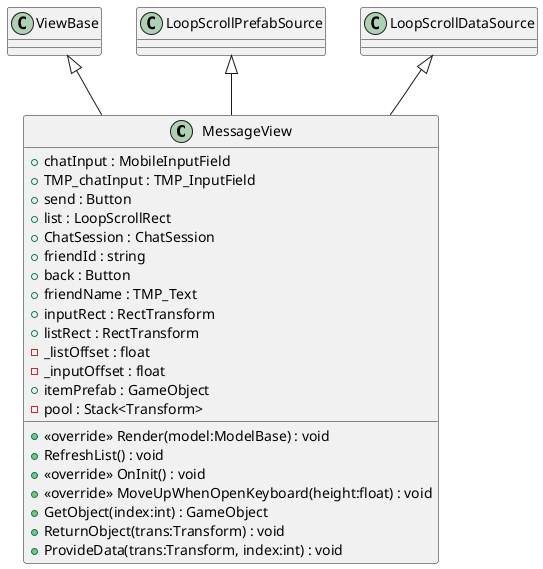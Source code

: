 @startuml
class MessageView {
    + chatInput : MobileInputField
    + TMP_chatInput : TMP_InputField
    + send : Button
    + list : LoopScrollRect
    + ChatSession : ChatSession
    + friendId : string
    + back : Button
    + friendName : TMP_Text
    + inputRect : RectTransform
    + listRect : RectTransform
    + <<override>> Render(model:ModelBase) : void
    + RefreshList() : void
    - _listOffset : float
    - _inputOffset : float
    + <<override>> OnInit() : void
    + <<override>> MoveUpWhenOpenKeyboard(height:float) : void
    + itemPrefab : GameObject
    - pool : Stack<Transform>
    + GetObject(index:int) : GameObject
    + ReturnObject(trans:Transform) : void
    + ProvideData(trans:Transform, index:int) : void
}
ViewBase <|-- MessageView
LoopScrollPrefabSource <|-- MessageView
LoopScrollDataSource <|-- MessageView
@enduml
